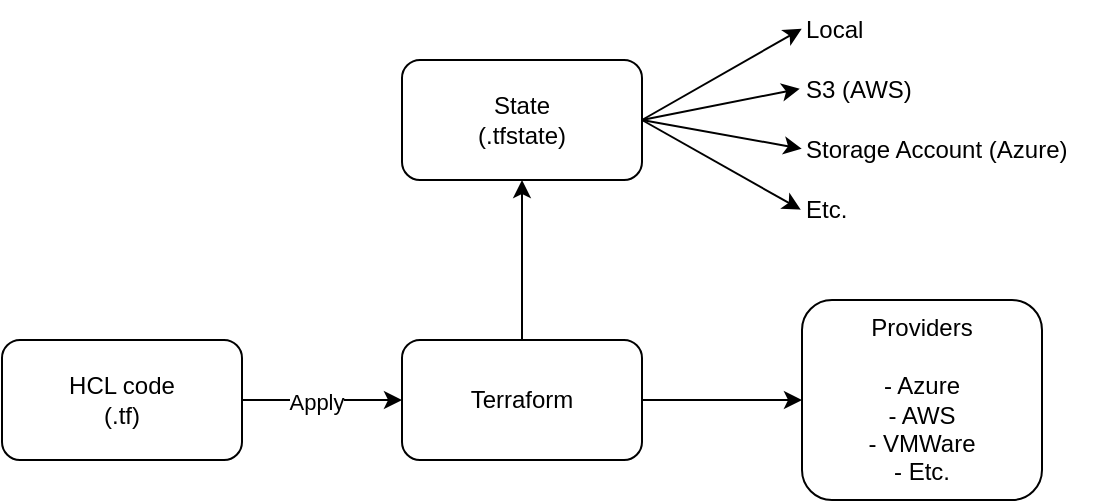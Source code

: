 <mxfile version="25.0.2">
  <diagram name="Architecture" id="p5c_0Na3Yut6LMbBz0w6">
    <mxGraphModel dx="1434" dy="835" grid="1" gridSize="10" guides="1" tooltips="1" connect="1" arrows="1" fold="1" page="1" pageScale="1" pageWidth="827" pageHeight="1169" math="0" shadow="0">
      <root>
        <mxCell id="0" />
        <mxCell id="1" parent="0" />
        <mxCell id="jBFdaxte9nSnKKDz6nql-3" value="" style="edgeStyle=orthogonalEdgeStyle;rounded=0;orthogonalLoop=1;jettySize=auto;html=1;" parent="1" source="jBFdaxte9nSnKKDz6nql-1" target="jBFdaxte9nSnKKDz6nql-2" edge="1">
          <mxGeometry relative="1" as="geometry" />
        </mxCell>
        <mxCell id="jBFdaxte9nSnKKDz6nql-14" value="Apply" style="edgeLabel;html=1;align=center;verticalAlign=middle;resizable=0;points=[];" parent="jBFdaxte9nSnKKDz6nql-3" vertex="1" connectable="0">
          <mxGeometry x="-0.087" y="-1" relative="1" as="geometry">
            <mxPoint as="offset" />
          </mxGeometry>
        </mxCell>
        <mxCell id="jBFdaxte9nSnKKDz6nql-1" value="HCL code&lt;div&gt;(.tf)&lt;/div&gt;" style="rounded=1;whiteSpace=wrap;html=1;" parent="1" vertex="1">
          <mxGeometry x="40" y="210" width="120" height="60" as="geometry" />
        </mxCell>
        <mxCell id="jBFdaxte9nSnKKDz6nql-5" value="" style="edgeStyle=orthogonalEdgeStyle;rounded=0;orthogonalLoop=1;jettySize=auto;html=1;" parent="1" source="jBFdaxte9nSnKKDz6nql-2" target="jBFdaxte9nSnKKDz6nql-4" edge="1">
          <mxGeometry relative="1" as="geometry" />
        </mxCell>
        <mxCell id="jBFdaxte9nSnKKDz6nql-16" value="" style="edgeStyle=orthogonalEdgeStyle;rounded=0;orthogonalLoop=1;jettySize=auto;html=1;" parent="1" source="jBFdaxte9nSnKKDz6nql-2" target="jBFdaxte9nSnKKDz6nql-15" edge="1">
          <mxGeometry relative="1" as="geometry" />
        </mxCell>
        <mxCell id="jBFdaxte9nSnKKDz6nql-2" value="Terraform" style="rounded=1;whiteSpace=wrap;html=1;" parent="1" vertex="1">
          <mxGeometry x="240" y="210" width="120" height="60" as="geometry" />
        </mxCell>
        <mxCell id="jBFdaxte9nSnKKDz6nql-10" style="rounded=0;orthogonalLoop=1;jettySize=auto;html=1;exitX=1;exitY=0.5;exitDx=0;exitDy=0;entryX=-0.003;entryY=0.479;entryDx=0;entryDy=0;entryPerimeter=0;" parent="1" source="jBFdaxte9nSnKKDz6nql-4" target="jBFdaxte9nSnKKDz6nql-6" edge="1">
          <mxGeometry relative="1" as="geometry" />
        </mxCell>
        <mxCell id="jBFdaxte9nSnKKDz6nql-4" value="State&lt;br&gt;(.tfstate)" style="rounded=1;whiteSpace=wrap;html=1;" parent="1" vertex="1">
          <mxGeometry x="240" y="70" width="120" height="60" as="geometry" />
        </mxCell>
        <mxCell id="jBFdaxte9nSnKKDz6nql-6" value="Local" style="text;html=1;align=left;verticalAlign=middle;resizable=0;points=[];autosize=1;strokeColor=none;fillColor=none;" parent="1" vertex="1">
          <mxGeometry x="440" y="40" width="50" height="30" as="geometry" />
        </mxCell>
        <mxCell id="jBFdaxte9nSnKKDz6nql-7" value="S3 (AWS)" style="text;html=1;align=left;verticalAlign=middle;resizable=0;points=[];autosize=1;strokeColor=none;fillColor=none;" parent="1" vertex="1">
          <mxGeometry x="440" y="70" width="80" height="30" as="geometry" />
        </mxCell>
        <mxCell id="jBFdaxte9nSnKKDz6nql-8" value="Storage Account (Azure)" style="text;html=1;align=left;verticalAlign=middle;resizable=0;points=[];autosize=1;strokeColor=none;fillColor=none;" parent="1" vertex="1">
          <mxGeometry x="440" y="100" width="150" height="30" as="geometry" />
        </mxCell>
        <mxCell id="jBFdaxte9nSnKKDz6nql-9" value="Etc." style="text;html=1;align=left;verticalAlign=middle;resizable=0;points=[];autosize=1;strokeColor=none;fillColor=none;" parent="1" vertex="1">
          <mxGeometry x="440" y="130" width="40" height="30" as="geometry" />
        </mxCell>
        <mxCell id="jBFdaxte9nSnKKDz6nql-11" style="rounded=0;orthogonalLoop=1;jettySize=auto;html=1;exitX=1;exitY=0.5;exitDx=0;exitDy=0;entryX=-0.014;entryY=0.479;entryDx=0;entryDy=0;entryPerimeter=0;" parent="1" source="jBFdaxte9nSnKKDz6nql-4" target="jBFdaxte9nSnKKDz6nql-7" edge="1">
          <mxGeometry relative="1" as="geometry" />
        </mxCell>
        <mxCell id="jBFdaxte9nSnKKDz6nql-12" style="rounded=0;orthogonalLoop=1;jettySize=auto;html=1;exitX=1;exitY=0.5;exitDx=0;exitDy=0;entryX=-0.001;entryY=0.479;entryDx=0;entryDy=0;entryPerimeter=0;" parent="1" source="jBFdaxte9nSnKKDz6nql-4" target="jBFdaxte9nSnKKDz6nql-8" edge="1">
          <mxGeometry relative="1" as="geometry" />
        </mxCell>
        <mxCell id="jBFdaxte9nSnKKDz6nql-13" style="rounded=0;orthogonalLoop=1;jettySize=auto;html=1;exitX=1;exitY=0.5;exitDx=0;exitDy=0;entryX=-0.015;entryY=0.495;entryDx=0;entryDy=0;entryPerimeter=0;" parent="1" source="jBFdaxte9nSnKKDz6nql-4" target="jBFdaxte9nSnKKDz6nql-9" edge="1">
          <mxGeometry relative="1" as="geometry" />
        </mxCell>
        <mxCell id="jBFdaxte9nSnKKDz6nql-15" value="Providers&lt;div&gt;&lt;br&gt;&lt;/div&gt;&lt;div&gt;- Azure&lt;/div&gt;&lt;div&gt;- AWS&lt;/div&gt;&lt;div&gt;&lt;span style=&quot;background-color: initial;&quot;&gt;-&amp;nbsp;VMWare&lt;/span&gt;&lt;br&gt;&lt;/div&gt;&lt;div&gt;- Etc.&lt;/div&gt;" style="rounded=1;whiteSpace=wrap;html=1;" parent="1" vertex="1">
          <mxGeometry x="440" y="190" width="120" height="100" as="geometry" />
        </mxCell>
      </root>
    </mxGraphModel>
  </diagram>
</mxfile>
